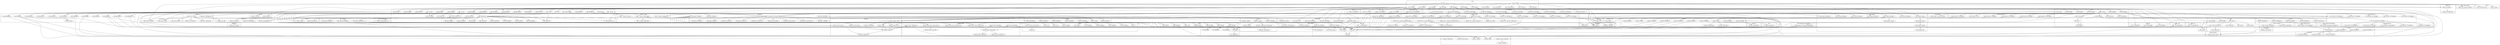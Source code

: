 digraph {
graph [overlap=false]
subgraph cluster_Exporter_Tiny {
	label="Exporter::Tiny";
	"Exporter::Tiny::mkopt";
	"Exporter::Tiny::BEGIN@297";
	"Exporter::Tiny::_exporter_validate_opts";
	"Exporter::Tiny::BEGIN@4";
	"Exporter::Tiny::BEGIN@206";
	"Exporter::Tiny::import";
	"Exporter::Tiny::BEGIN@283";
	"Exporter::Tiny::CORE:match";
	"Exporter::Tiny::BEGIN@189";
	"Exporter::Tiny::_exporter_permitted_regexp";
	"Exporter::Tiny::BEGIN@253";
	"Exporter::Tiny::CORE:sort";
	"Exporter::Tiny::CORE:regcomp";
	"Exporter::Tiny::BEGIN@3";
	"Exporter::Tiny::BEGIN@5";
	"Exporter::Tiny::__ANON__[Exporter/Tiny.pm:38]";
	"Exporter::Tiny::BEGIN@170";
	"Exporter::Tiny::CORE:qr";
	"Exporter::Tiny::_exporter_expand_sub";
	"Exporter::Tiny::BEGIN@48";
	"Exporter::Tiny::BEGIN@5.1";
	"Exporter::Tiny::_exporter_install_sub";
	"Exporter::Tiny::BEGIN@143";
}
subgraph cluster_Types_Serialiser {
	label="Types::Serialiser";
	"Types::Serialiser::BEGIN@102";
	"Types::Serialiser::BEGIN@20";
}
subgraph cluster_DBD_Pg {
	label="DBD::Pg";
	"DBD::Pg::bootstrap";
	"DBD::Pg::BEGIN@24";
	"DBD::Pg::BEGIN@23";
	"DBD::Pg::BEGIN@19";
	"DBD::Pg::driver";
	"DBD::Pg::BEGIN@22";
	"DBD::Pg::BEGIN@21";
}
subgraph cluster_List_Util {
	label="List::Util";
	"List::Util::BEGIN@31";
	"List::Util::BEGIN@9";
	"List::Util::BEGIN@10";
}
subgraph cluster_DynaLoader {
	label="DynaLoader";
	"DynaLoader::dl_undef_symbols";
	"DynaLoader::BEGIN@92";
	"DynaLoader::CORE:ftfile";
	"DynaLoader::bootstrap";
	"DynaLoader::CORE:ftsize";
	"DynaLoader::CORE:ftdir";
	"DynaLoader::BEGIN@17";
	"DynaLoader::dl_load_file";
	"DynaLoader::CORE:subst";
	"DynaLoader::dl_install_xsub";
	"DynaLoader::dl_load_flags";
	"DynaLoader::BEGIN@21";
	"DynaLoader::dl_find_symbol";
}
subgraph cluster_warnings_register {
	label="warnings::register";
	"warnings::register::import";
}
subgraph cluster_overloading {
	label="overloading";
	"overloading::BEGIN@2";
	"overloading::unimport";
}
subgraph cluster_DBD_Pg_db {
	label="DBD::Pg::db";
	"DBD::Pg::db::BEGIN@258";
	"DBD::Pg::db::prepare";
	"DBD::Pg::db::_login";
	"DBD::Pg::db::BEGIN@260";
}
subgraph cluster_DBD_Pg_st {
	label="DBD::Pg::st";
	"DBD::Pg::st::_prepare";
}
subgraph cluster_Internals {
	label="Internals";
	"Internals::SvREADONLY";
}
subgraph cluster_DBD__mem_common {
	label="DBD::_mem::common";
	"DBD::_mem::common::DESTROY";
}
subgraph cluster_DBD___st {
	label="DBD::_::st";
	"DBD::_::st::BEGIN@1856";
}
subgraph cluster_version_regex {
	label="version::regex";
	"version::regex::BEGIN@5";
	"version::regex::BEGIN@3";
	"version::regex::CORE:qr";
	"version::regex::CORE:regcomp";
}
subgraph cluster_Exporter {
	label="Exporter";
	"Exporter::export_ok_tags";
	"Exporter::export_to_level";
	"Exporter::CORE:subst";
	"Exporter::export";
	"Exporter::import";
	"Exporter::as_heavy";
	"Exporter::CORE:match";
	"Exporter::require_version";
}
subgraph cluster_DBI_dr {
	label="DBI::dr";
	"DBI::dr::disconnect_all";
	"DBI::dr::connect";
}
subgraph cluster_Exporter_Heavy {
	label="Exporter::Heavy";
	"Exporter::Heavy::heavy_export";
	"Exporter::Heavy::CORE:match";
	"Exporter::Heavy::heavy_require_version";
	"Exporter::Heavy::CORE:subst";
	"Exporter::Heavy::BEGIN@4";
	"Exporter::Heavy::heavy_export_ok_tags";
	"Exporter::Heavy::BEGIN@3";
	"Exporter::Heavy::heavy_export_to_level";
	"Exporter::Heavy::BEGIN@188";
	"Exporter::Heavy::_push_tags";
}
subgraph cluster_mro {
	label="mro";
	"mro::method_changed_in";
}
subgraph cluster_Types_Serialiser_BooleanBase {
	label="Types::Serialiser::BooleanBase";
	"Types::Serialiser::BooleanBase::BEGIN@116";
}
subgraph cluster_Scalar_Util {
	label="Scalar::Util";
	"Scalar::Util::BEGIN@10";
	"Scalar::Util::BEGIN@9";
	"Scalar::Util::weaken";
}
subgraph cluster_DBI_common {
	label="DBI::common";
	"DBI::common::FETCH";
	"DBI::common::STORE";
	"DBI::common::DESTROY";
}
subgraph cluster_DBD___common {
	label="DBD::_::common";
	"DBD::_::common::BEGIN@1369";
	"DBD::_::common::CORE:match";
	"DBD::_::common::trace_msg";
	"DBD::_::common::install_method";
}
subgraph cluster_DBI_st {
	label="DBI::st";
	"DBI::st::execute";
	"DBI::st::fetchrow_array";
}
subgraph cluster_common_sense {
	label="common::sense";
	"common::sense::import";
}
subgraph cluster_XSLoader {
	label="XSLoader";
	"XSLoader::load";
}
subgraph cluster_List_MoreUtils {
	label="List::MoreUtils";
	"List::MoreUtils::BEGIN@13";
	"List::MoreUtils::BEGIN@7";
	"List::MoreUtils::BEGIN@93";
	"List::MoreUtils::BEGIN@8";
	"List::MoreUtils::BEGIN@12";
	"List::MoreUtils::BEGIN@3";
	"List::MoreUtils::BEGIN@5";
	"List::MoreUtils::bootstrap";
	"List::MoreUtils::firstidx";
	"List::MoreUtils::BEGIN@4";
}
subgraph cluster_JSON {
	label="JSON";
	"JSON::_set_module";
	"JSON::BEGIN@4";
	"JSON::BEGIN@9";
	"JSON::is_xs";
	"JSON::BEGIN@2";
	"JSON::BEGIN@319";
	"JSON::backend";
	"JSON::_load_xs";
	"JSON::BEGIN@5";
	"JSON::BEGIN@6";
	"JSON::CORE:close";
	"JSON::CORE:readline";
	"JSON::import";
}
subgraph cluster_utf8 {
	label="utf8";
	"utf8::encode";
}
subgraph cluster_List_MoreUtils_PP {
	label="List::MoreUtils::PP";
	"List::MoreUtils::PP::BEGIN@4";
	"List::MoreUtils::PP::BEGIN@327";
	"List::MoreUtils::PP::BEGIN@334";
	"List::MoreUtils::PP::BEGIN@3";
	"List::MoreUtils::PP::BEGIN@5";
}
subgraph cluster_DBD_Pg_dr {
	label="DBD::Pg::dr";
	"DBD::Pg::dr::CORE:subst";
	"DBD::Pg::dr::BEGIN@180";
	"DBD::Pg::dr::CORE:match";
	"DBD::Pg::dr::connect";
}
subgraph cluster_DBI_db {
	label="DBI::db";
	"DBI::db::prepare";
	"DBI::db::connected";
}
subgraph cluster_Time_HiRes {
	label="Time::HiRes";
	"Time::HiRes::time";
	"Time::HiRes::BEGIN@4";
	"Time::HiRes::bootstrap";
	"Time::HiRes::BEGIN@43";
	"Time::HiRes::BEGIN@3";
	"Time::HiRes::import";
}
subgraph cluster_JSON_Backend_XS_Supportable {
	label="JSON::Backend::XS::Supportable";
	"JSON::Backend::XS::Supportable::BEGIN@99";
}
subgraph cluster_overload {
	label="overload";
	"overload::BEGIN@144";
	"overload::OVERLOAD";
	"overload::BEGIN@83";
	"overload::import";
	"overload::BEGIN@114";
}
subgraph cluster_UNIVERSAL {
	label="UNIVERSAL";
	"UNIVERSAL::isa";
	"UNIVERSAL::VERSION";
	"UNIVERSAL::can";
}
subgraph cluster_DBD___db {
	label="DBD::_::db";
	"DBD::_::db::BEGIN@1534";
}
subgraph cluster_Carp {
	label="Carp";
	"Carp::BEGIN@61";
	"Carp::BEGIN@131";
	"Carp::BEGIN@568";
	"Carp::BEGIN@73";
	"Carp::BEGIN@3";
	"Carp::BEGIN@6";
	"Carp::BEGIN@49";
	"Carp::BEGIN@575";
	"Carp::BEGIN@5";
	"Carp::BEGIN@171";
	"Carp::BEGIN@4";
	"Carp::BEGIN@555";
	"Carp::_fetch_sub";
}
subgraph cluster_DBI__firesafe {
	label="DBI::_firesafe";
	"DBI::_firesafe::BEGIN@14";
	"DBI::_firesafe::BEGIN@12";
	"DBI::_firesafe::BEGIN@13";
}
subgraph cluster_Config {
	label="Config";
	"Config::import";
	"Config::BEGIN@9";
	"Config::BEGIN@10";
	"Config::BEGIN@47";
	"Config::FETCH";
	"Config::TIEHASH";
	"Config::BEGIN@11";
}
subgraph cluster_DBI_var {
	label="DBI::var";
	"DBI::var::TIESCALAR";
}
subgraph cluster_Getopt_Std {
	label="Getopt::Std";
	"Getopt::Std::getopts";
	"Getopt::Std::CORE:match";
}
subgraph cluster_JSON_Backend_PP {
	label="JSON::Backend::PP";
	"JSON::Backend::PP::BEGIN@403";
}
subgraph cluster_version {
	label="version";
	"version::import";
	"version::qv";
	"version::BEGIN@5";
	"version::(\"\"";
	"version::BEGIN@20";
	"version::(cmp";
	"version::(bool";
	"version::_VERSION";
	"version::__ANON__[version.pm:52]";
	"version::BEGIN@7";
	"version::BEGIN@4";
}
subgraph cluster_strict {
	label="strict";
	"strict::CORE:match";
	"strict::CORE:regcomp";
	"strict::bits";
	"strict::import";
	"strict::unimport";
}
subgraph cluster_DBD___dr {
	label="DBD::_::dr";
	"DBD::_::dr::BEGIN@1469";
}
subgraph cluster_base {
	label="base";
	"base::__ANON__[base.pm:70]";
	"base::CORE:match";
	"base::has_attr";
	"base::BEGIN@4";
	"base::has_fields";
	"base::import";
	"base::CORE:subst";
	"base::BEGIN@3";
}
subgraph cluster_attributes {
	label="attributes";
	"attributes::reftype";
	"attributes::_modify_attrs";
	"attributes::CORE:qr";
	"attributes::_modify_attrs_and_deprecate";
	"attributes::BEGIN@9";
	"attributes::import";
}
subgraph cluster_DBD_Pg_DefaultValue {
	label="DBD::Pg::DefaultValue";
	"DBD::Pg::DefaultValue::new";
}
subgraph cluster_main {
	label="main";
	"main::BEGIN@5";
	"main::BEGIN@9";
	"main::BEGIN@4";
	"main::CORE:print";
	"main::CORE:match";
	"main::BEGIN@6";
	"main::BEGIN@3";
	"main::CORE:regcomp";
	"main::BEGIN@8";
	"main::RUNTIME";
	"main::BEGIN@7";
	"main::NULL";
	"main::CORE:open";
	"main::CORE:close";
}
subgraph cluster_DBI {
	label="DBI";
	"DBI::END";
	"DBI::BEGIN@294";
	"DBI::connect";
	"DBI::BEGIN@290";
	"DBI::CORE:subst";
	"DBI::_new_handle";
	"DBI::BEGIN@178";
	"DBI::__ANON__[DBI.pm:751]";
	"DBI::disconnect_all";
	"DBI::BEGIN@1054";
	"DBI::install_driver";
	"DBI::BEGIN@553";
	"DBI::SQL_DECIMAL";
	"DBI::SQL_REAL";
	"DBI::BEGIN@985";
	"DBI::SQL_FLOAT";
	"DBI::BEGIN@181";
	"DBI::BEGIN@710";
	"DBI::CORE:match";
	"DBI::BEGIN@179";
	"DBI::BEGIN@857";
	"DBI::bootstrap";
	"DBI::SQL_SMALLINT";
	"DBI::SQL_INTEGER";
	"DBI::SQL_BIGINT";
	"DBI::setup_driver";
	"DBI::_install_method";
	"DBI::_new_drh";
	"DBI::SQL_NUMERIC";
	"DBI::_new_dbh";
	"DBI::BEGIN@177";
	"DBI::_new_sth";
	"DBI::BEGIN@888";
	"DBI::BEGIN@823";
	"DBI::SQL_DOUBLE";
	"DBI::BEGIN@13";
}
subgraph cluster_constant {
	label="constant";
	"constant::BEGIN@126";
	"constant::BEGIN@6";
	"constant::import";
	"constant::BEGIN@64";
	"constant::CORE:qr";
	"constant::BEGIN@2";
	"constant::BEGIN@39";
	"constant::BEGIN@4";
	"constant::BEGIN@3";
	"constant::CORE:regcomp";
	"constant::BEGIN@24";
	"constant::CORE:match";
}
subgraph cluster_vars {
	label="vars";
	"vars::BEGIN@8";
	"vars::CORE:match";
	"vars::BEGIN@3";
	"vars::import";
	"vars::BEGIN@7";
}
subgraph cluster_List_MoreUtils_XS {
	label="List::MoreUtils::XS";
	"List::MoreUtils::XS::BEGIN@3";
	"List::MoreUtils::XS::BEGIN@10";
	"List::MoreUtils::XS::BEGIN@4";
	"List::MoreUtils::XS::BEGIN@7";
	"List::MoreUtils::XS::BEGIN@5";
	"List::MoreUtils::XS::BEGIN@1";
}
subgraph cluster_JSON_Backend_XS {
	label="JSON::Backend::XS";
	"JSON::Backend::XS::BEGIN@9";
	"JSON::Backend::XS::BEGIN@11";
	"JSON::Backend::XS::BEGIN@29";
	"JSON::Backend::XS::BEGIN@42";
	"JSON::Backend::XS::init";
	"JSON::Backend::XS::BEGIN@18";
}
subgraph cluster_warnings {
	label="warnings";
	"warnings::CORE:regcomp";
	"warnings::register_categories";
	"warnings::_mkMask";
	"warnings::import";
	"warnings::CORE:match";
	"warnings::unimport";
}
subgraph cluster_JSON_XS {
	label="JSON::XS";
	"JSON::XS::BEGIN@104";
	"JSON::XS::BEGIN@1736";
	"JSON::XS::BEGIN@111";
	"JSON::XS::BEGIN@112";
	"JSON::XS::BEGIN@114";
}
subgraph cluster_Data_Dumper {
	label="Data::Dumper";
	"Data::Dumper::BEGIN@272";
	"Data::Dumper::new";
	"Data::Dumper::BEGIN@22";
	"Data::Dumper::_vstring";
	"Data::Dumper::Dump";
	"Data::Dumper::Dumper";
	"Data::Dumper::BEGIN@18";
	"Data::Dumper::BEGIN@731";
	"Data::Dumper::Dumpxs";
	"Data::Dumper::BEGIN@12";
	"Data::Dumper::BEGIN@24";
}
subgraph cluster_Types_Serialiser_Error {
	label="Types::Serialiser::Error";
	"Types::Serialiser::Error::BEGIN@145";
}
subgraph cluster_JSON_Boolean {
	label="JSON::Boolean";
	"JSON::Boolean::_overrride_overload";
}
subgraph cluster_bytes {
	label="bytes";
	"bytes::import";
}
"main::BEGIN@3" -> "DBI::BEGIN@13";
"main::NULL" -> "main::BEGIN@8";
"Types::Serialiser::BooleanBase::BEGIN@116" -> "overload::import";
"Types::Serialiser::Error::BEGIN@145" -> "overload::import";
"DynaLoader::BEGIN@21" -> "Config::BEGIN@11";
"vars::BEGIN@7" -> "warnings::register::import";
"constant::BEGIN@4" -> "warnings::register::import";
"overload::BEGIN@144" -> "warnings::register::import";
"DBD::Pg::BEGIN@19" -> "version::BEGIN@4";
"main::BEGIN@9" -> "List::MoreUtils::BEGIN@13";
"DBI::BEGIN@177" -> "Carp::BEGIN@4";
"main::RUNTIME" -> "main::CORE:print";
"DynaLoader::bootstrap" -> "DynaLoader::dl_load_flags";
"main::BEGIN@5" -> "overload::BEGIN@144";
"DBI::install_driver" -> "DBI::setup_driver";
"main::BEGIN@3" -> "DBI::setup_driver";
"List::MoreUtils::BEGIN@12" -> "Exporter::Tiny::BEGIN@3";
"DBI::install_driver" -> "DBI::SQL_BIGINT";
"DBI::BEGIN@177" -> "Carp::BEGIN@3";
"JSON::BEGIN@2" -> "JSON::XS::BEGIN@111";
"DBI::BEGIN@177" -> "Carp::BEGIN@49";
"DynaLoader::BEGIN@21" -> "Config::BEGIN@9";
"main::BEGIN@3" -> "DBI::BEGIN@857";
"JSON::_load_xs" -> "JSON::Backend::XS::BEGIN@42";
"DBI::install_driver" -> "DBD::Pg::dr::BEGIN@180";
"main::BEGIN@3" -> "DBI::BEGIN@985";
"Data::Dumper::Dump" -> "Data::Dumper::Dumpxs";
"base::import" -> "UNIVERSAL::isa";
"DBI::setup_driver" -> "UNIVERSAL::isa";
"JSON::BEGIN@2" -> "JSON::XS::BEGIN@112";
"main::BEGIN@7" -> "Time::HiRes::BEGIN@4";
"main::BEGIN@6" -> "JSON::BEGIN@9";
"DynaLoader::bootstrap" -> "DynaLoader::dl_find_symbol";
"main::RUNTIME" -> "List::MoreUtils::firstidx";
"main::BEGIN@3" -> "DBD::_::dr::BEGIN@1469";
"overloading::BEGIN@2" -> "warnings::import";
"List::MoreUtils::XS::BEGIN@5" -> "warnings::import";
"Scalar::Util::BEGIN@10" -> "warnings::import";
"Carp::BEGIN@5" -> "warnings::import";
"Exporter::Tiny::BEGIN@5" -> "warnings::import";
"DBI::_firesafe::BEGIN@13" -> "warnings::import";
"List::Util::BEGIN@10" -> "warnings::import";
"List::MoreUtils::PP::BEGIN@5" -> "warnings::import";
"Config::BEGIN@10" -> "warnings::import";
"List::MoreUtils::BEGIN@5" -> "warnings::import";
"JSON::XS::BEGIN@114" -> "Types::Serialiser::BEGIN@102";
"List::MoreUtils::BEGIN@12" -> "Exporter::Tiny::BEGIN@170";
"DBI::BEGIN@181" -> "Exporter::Heavy::heavy_export_ok_tags";
"DBI::install_driver" -> "Exporter::Heavy::heavy_export_ok_tags";
"List::MoreUtils::BEGIN@12" -> "Exporter::Tiny::BEGIN@143";
"main::BEGIN@5" -> "Data::Dumper::BEGIN@731";
"main::BEGIN@6" -> "JSON::_load_xs";
"base::__ANON__[base.pm:70]" -> "base::CORE:subst";
"Exporter::require_version" -> "Exporter::as_heavy";
"Exporter::export" -> "Exporter::as_heavy";
"Exporter::export_to_level" -> "Exporter::as_heavy";
"Exporter::export_ok_tags" -> "Exporter::as_heavy";
"Config::BEGIN@11" -> "vars::BEGIN@7";
"DBI::BEGIN@177" -> "Carp::BEGIN@6";
"main::BEGIN@5" -> "Data::Dumper::BEGIN@24";
"main::BEGIN@9" -> "Exporter::Tiny::import";
"List::MoreUtils::BEGIN@13" -> "List::MoreUtils::XS::BEGIN@5";
"DBD::Pg::dr::connect" -> "DBI::_new_dbh";
"Carp::BEGIN@61" -> "Carp::_fetch_sub";
"Carp::BEGIN@73" -> "Carp::_fetch_sub";
"Exporter::as_heavy" -> "Exporter::CORE:subst";
"Exporter::import" -> "Exporter::CORE:subst";
"main::RUNTIME" -> "main::CORE:match";
"DBI::BEGIN@177" -> "Carp::BEGIN@568";
"List::MoreUtils::BEGIN@12" -> "Exporter::Tiny::BEGIN@253";
"DBD::Pg::db::prepare" -> "DBD::Pg::st::_prepare";
"JSON::XS::BEGIN@114" -> "Types::Serialiser::Error::BEGIN@145";
"attributes::_modify_attrs_and_deprecate" -> "attributes::_modify_attrs";
"JSON::_load_xs" -> "JSON::CORE:close";
"JSON::_load_xs" -> "JSON::Boolean::_overrride_overload";
"JSON::Backend::XS::BEGIN@9" -> "constant::import";
"JSON::Backend::XS::BEGIN@11" -> "constant::import";
"JSON::Backend::XS::BEGIN@18" -> "constant::import";
"Data::Dumper::BEGIN@272" -> "constant::import";
"DBI::BEGIN@177" -> "Carp::BEGIN@575";
"DBD::Pg::BEGIN@19" -> "version::BEGIN@7";
"DBD::Pg::driver" -> "DBD::_::common::install_method";
"Data::Dumper::BEGIN@272" -> "constant::BEGIN@64";
"main::BEGIN@9" -> "List::MoreUtils::BEGIN@12";
"main::BEGIN@3" -> "DBI::BEGIN@710";
"DynaLoader::BEGIN@92" -> "attributes::CORE:qr";
"DBI::install_driver" -> "DBI::SQL_REAL";
"DynaLoader::BEGIN@21" -> "Config::BEGIN@10";
"DBD::Pg::BEGIN@19" -> "version::import";
"main::RUNTIME" -> "main::CORE:close";
"JSON::BEGIN@6" -> "base::BEGIN@3";
"List::MoreUtils::BEGIN@12" -> "Exporter::Tiny::BEGIN@206";
"DBD::Pg::BEGIN@19" -> "version::regex::CORE:regcomp";
"Data::Dumper::Dumper" -> "Data::Dumper::Dump";
"main::BEGIN@5" -> "overload::BEGIN@114";
"DynaLoader::bootstrap" -> "DBD::Pg::bootstrap";
"main::RUNTIME" -> "DBI::db::prepare";
"List::MoreUtils::XS::BEGIN@1" -> "List::MoreUtils::PP::BEGIN@4";
"Exporter::as_heavy" -> "Exporter::Heavy::BEGIN@188";
"Data::Dumper::BEGIN@272" -> "constant::BEGIN@2";
"DynaLoader::bootstrap" -> "DynaLoader::CORE:subst";
"List::MoreUtils::BEGIN@12" -> "Exporter::Tiny::BEGIN@5.1";
"main::BEGIN@3" -> "Exporter::import";
"main::BEGIN@8" -> "Exporter::import";
"main::BEGIN@5" -> "Exporter::import";
"Data::Dumper::BEGIN@22" -> "Exporter::import";
"JSON::XS::BEGIN@111" -> "Exporter::import";
"DBD::Pg::db::BEGIN@258" -> "Exporter::import";
"Getopt::Std::getopts" -> "Exporter::import";
"main::RUNTIME" -> "Getopt::Std::getopts";
"main::BEGIN@5" -> "overload::BEGIN@83";
"DBD::Pg::dr::connect" -> "DBD::Pg::db::_login";
"main::BEGIN@9" -> "List::MoreUtils::BEGIN@5";
"main::BEGIN@3" -> "DBI::BEGIN@823";
"DBI::install_driver" -> "DBI::_firesafe::BEGIN@13";
"Config::BEGIN@11" -> "vars::BEGIN@8";
"Data::Dumper::Dumpxs" -> "Data::Dumper::new";
"DBI::BEGIN@177" -> "Carp::BEGIN@555";
"main::BEGIN@5" -> "Data::Dumper::BEGIN@22";
"warnings::register_categories" -> "warnings::_mkMask";
"JSON::_load_xs" -> "JSON::Backend::XS::Supportable::BEGIN@99";
"main::RUNTIME" -> "DBI::st::execute";
"main::BEGIN@3" -> "List::Util::BEGIN@10";
"JSON::BEGIN@2" -> "JSON::XS::BEGIN@114";
"main::BEGIN@6" -> "JSON::BEGIN@6";
"JSON::_load_xs" -> "JSON::Backend::XS::BEGIN@18";
"main::BEGIN@3" -> "Scalar::Util::weaken";
"base::__ANON__[base.pm:70]" -> "utf8::encode";
"JSON::BEGIN@2" -> "XSLoader::load";
"List::MoreUtils::XS::BEGIN@10" -> "XSLoader::load";
"Data::Dumper::BEGIN@24" -> "XSLoader::load";
"DynaLoader::BEGIN@92" -> "XSLoader::load";
"main::BEGIN@3" -> "XSLoader::load";
"DBI::db::prepare" -> "DBD::Pg::db::prepare";
"DBI::install_driver" -> "DBD::Pg::BEGIN@22";
"DynaLoader::bootstrap" -> "DBI::bootstrap";
"main::BEGIN@9" -> "List::MoreUtils::BEGIN@8";
"Getopt::Std::getopts" -> "Getopt::Std::CORE:match";
"DBD::Pg::BEGIN@19" -> "version::BEGIN@20";
"DBI::BEGIN@177" -> "Carp::BEGIN@61";
"Data::Dumper::BEGIN@272" -> "constant::BEGIN@24";
"attributes::import" -> "attributes::reftype";
"DBI::install_driver" -> "DBI::SQL_DECIMAL";
"DBD::Pg::BEGIN@19" -> "version::BEGIN@5";
"List::MoreUtils::XS::BEGIN@1" -> "List::MoreUtils::PP::BEGIN@327";
"List::MoreUtils::XS::BEGIN@10" -> "DynaLoader::bootstrap";
"main::BEGIN@7" -> "DynaLoader::bootstrap";
"DBI::install_driver" -> "DynaLoader::bootstrap";
"DBI::BEGIN@181" -> "DynaLoader::bootstrap";
"DynaLoader::bootstrap" -> "DynaLoader::dl_install_xsub";
"DynaLoader::bootstrap" -> "Time::HiRes::bootstrap";
"Exporter::import" -> "Exporter::Heavy::heavy_export";
"Exporter::Heavy::heavy_export_to_level" -> "Exporter::Heavy::heavy_export";
"Time::HiRes::import" -> "Exporter::export_to_level";
"JSON::import" -> "Exporter::export_to_level";
"Data::Dumper::BEGIN@272" -> "constant::BEGIN@3";
"DynaLoader::bootstrap" -> "DynaLoader::CORE:ftfile";
"DBI::_new_dbh" -> "DBI::_new_handle";
"DBI::_new_drh" -> "DBI::_new_handle";
"DBI::_new_sth" -> "DBI::_new_handle";
"DBI::install_driver" -> "DBD::Pg::db::BEGIN@258";
"main::BEGIN@3" -> "DBI::BEGIN@294";
"Exporter::Tiny::_exporter_permitted_regexp" -> "Exporter::Tiny::CORE:qr";
"Data::Dumper::BEGIN@272" -> "constant::BEGIN@126";
"DBD::Pg::dr::connect" -> "DBD::Pg::dr::CORE:match";
"DBI::install_driver" -> "DBI::SQL_DOUBLE";
"List::MoreUtils::BEGIN@12" -> "Exporter::Tiny::BEGIN@297";
"Exporter::Tiny::import" -> "Exporter::Tiny::mkopt";
"JSON::XS::BEGIN@114" -> "Types::Serialiser::BooleanBase::BEGIN@116";
"Exporter::as_heavy" -> "Exporter::Heavy::BEGIN@3";
"DBI::BEGIN@177" -> "Carp::BEGIN@5";
"DynaLoader::bootstrap" -> "DynaLoader::dl_load_file";
"main::RUNTIME" -> "Time::HiRes::time";
"Carp::BEGIN@4" -> "strict::CORE:regcomp";
"Exporter::Tiny::import" -> "Exporter::Tiny::_exporter_permitted_regexp";
"main::RUNTIME" -> "DBI::common::DESTROY";
"main::NULL" -> "DBI::common::DESTROY";
"main::BEGIN@3" -> "DBD::_::common::BEGIN@1369";
"Exporter::Heavy::heavy_export" -> "Exporter::Heavy::CORE:subst";
"main::RUNTIME" -> "DBD::_mem::common::DESTROY";
"main::NULL" -> "DBD::_mem::common::DESTROY";
"JSON::_load_xs" -> "JSON::BEGIN@2";
"DBI::BEGIN@294" -> "strict::import";
"Config::BEGIN@9" -> "strict::import";
"version::regex::BEGIN@3" -> "strict::import";
"List::Util::BEGIN@9" -> "strict::import";
"DBD::Pg::db::BEGIN@260" -> "strict::import";
"constant::BEGIN@3" -> "strict::import";
"DBD::_::db::BEGIN@1534" -> "strict::import";
"DBD::_::dr::BEGIN@1469" -> "strict::import";
"DBI::_firesafe::BEGIN@12" -> "strict::import";
"attributes::BEGIN@9" -> "strict::import";
"vars::BEGIN@8" -> "strict::import";
"main::BEGIN@4" -> "strict::import";
"List::MoreUtils::XS::BEGIN@4" -> "strict::import";
"DBD::_::st::BEGIN@1856" -> "strict::import";
"Time::HiRes::BEGIN@4" -> "strict::import";
"Carp::BEGIN@4" -> "strict::import";
"JSON::BEGIN@4" -> "strict::import";
"DBD::_::common::BEGIN@1369" -> "strict::import";
"List::MoreUtils::PP::BEGIN@4" -> "strict::import";
"Exporter::Tiny::BEGIN@4" -> "strict::import";
"DBD::Pg::dr::BEGIN@180" -> "strict::import";
"Scalar::Util::BEGIN@9" -> "strict::import";
"version::BEGIN@5" -> "strict::import";
"Exporter::Heavy::BEGIN@3" -> "strict::import";
"base::BEGIN@3" -> "strict::import";
"List::MoreUtils::BEGIN@4" -> "strict::import";
"DBD::Pg::dr::connect" -> "DBI::common::STORE";
"DBI::__ANON__[DBI.pm:751]" -> "DBI::common::STORE";
"DBI::connect" -> "DBI::common::STORE";
"JSON::_load_xs" -> "JSON::Backend::XS::BEGIN@29";
"DBI::dr::connect" -> "DBD::Pg::dr::connect";
"Exporter::Tiny::BEGIN@253" -> "strict::unimport";
"Config::BEGIN@47" -> "strict::unimport";
"JSON::Backend::XS::BEGIN@29" -> "strict::unimport";
"constant::BEGIN@64" -> "strict::unimport";
"Carp::BEGIN@575" -> "strict::unimport";
"List::Util::BEGIN@31" -> "strict::unimport";
"DBI::BEGIN@857" -> "strict::unimport";
"List::MoreUtils::PP::BEGIN@334" -> "strict::unimport";
"List::MoreUtils::BEGIN@93" -> "strict::unimport";
"Exporter::Tiny::BEGIN@297" -> "strict::unimport";
"DBI::BEGIN@823" -> "strict::unimport";
"DBI::BEGIN@888" -> "strict::unimport";
"Carp::BEGIN@555" -> "strict::unimport";
"Time::HiRes::BEGIN@43" -> "strict::unimport";
"Exporter::Tiny::BEGIN@189" -> "strict::unimport";
"JSON::BEGIN@319" -> "strict::unimport";
"JSON::Backend::XS::Supportable::BEGIN@99" -> "strict::unimport";
"Exporter::Tiny::BEGIN@170" -> "strict::unimport";
"DBI::BEGIN@290" -> "strict::unimport";
"Exporter::Heavy::BEGIN@4" -> "strict::unimport";
"Exporter::Tiny::BEGIN@48" -> "strict::unimport";
"Exporter::Tiny::BEGIN@143" -> "strict::unimport";
"constant::BEGIN@126" -> "strict::unimport";
"DBI::BEGIN@985" -> "strict::unimport";
"DBI::BEGIN@710" -> "strict::unimport";
"JSON::Backend::XS::BEGIN@42" -> "strict::unimport";
"Carp::BEGIN@131" -> "strict::unimport";
"version::BEGIN@20" -> "strict::unimport";
"JSON::Backend::PP::BEGIN@403" -> "strict::unimport";
"Exporter::Tiny::BEGIN@206" -> "strict::unimport";
"constant::BEGIN@39" -> "strict::unimport";
"DBI::BEGIN@553" -> "strict::unimport";
"DBI::BEGIN@1054" -> "strict::unimport";
"Exporter::Tiny::_exporter_expand_sub" -> "Exporter::Tiny::CORE:regcomp";
"Exporter::Tiny::_exporter_permitted_regexp" -> "Exporter::Tiny::CORE:regcomp";
"constant::import" -> "mro::method_changed_in";
"DBI::install_driver" -> "DBI::SQL_INTEGER";
"Data::Dumper::BEGIN@272" -> "constant::CORE:qr";
"Exporter::Tiny::import" -> "Exporter::Tiny::_exporter_install_sub";
"Exporter::Heavy::heavy_export" -> "Exporter::Heavy::CORE:match";
"List::MoreUtils::XS::BEGIN@1" -> "List::MoreUtils::PP::BEGIN@334";
"DBI::BEGIN@177" -> "Carp::BEGIN@131";
"constant::import" -> "constant::CORE:match";
"Data::Dumper::BEGIN@272" -> "constant::BEGIN@39";
"main::BEGIN@3" -> "DBI::BEGIN@553";
"JSON::_load_xs" -> "JSON::CORE:readline";
"Exporter::Tiny::BEGIN@5.1" -> "warnings::unimport";
"Carp::BEGIN@6" -> "warnings::unimport";
"Exporter::Tiny::BEGIN@283" -> "warnings::unimport";
"Carp::BEGIN@568" -> "warnings::unimport";
"Exporter::Heavy::BEGIN@188" -> "warnings::unimport";
"DBI::connect" -> "DBI::install_driver";
"main::BEGIN@6" -> "JSON::BEGIN@4";
"Carp::BEGIN@5" -> "warnings::CORE:match";
"JSON::BEGIN@6" -> "base::BEGIN@4";
"DBD::Pg::BEGIN@19" -> "version::regex::CORE:qr";
"DynaLoader::BEGIN@21" -> "version::(cmp";
"DynaLoader::BEGIN@92" -> "attributes::import";
"Exporter::Tiny::import" -> "Exporter::Tiny::__ANON__[Exporter/Tiny.pm:38]";
"main::BEGIN@3" -> "DBI::BEGIN@290";
"main::RUNTIME" -> "DBI::END";
"JSON::_set_module" -> "JSON::backend";
"JSON::is_xs" -> "JSON::backend";
"main::BEGIN@7" -> "Time::HiRes::import";
"main::BEGIN@5" -> "Data::Dumper::BEGIN@12";
"DBI::install_driver" -> "DBD::Pg::BEGIN@24";
"main::BEGIN@7" -> "Time::HiRes::BEGIN@43";
"JSON::_load_xs" -> "JSON::_set_module";
"main::BEGIN@3" -> "DBD::_::st::BEGIN@1856";
"Data::Dumper::BEGIN@272" -> "constant::BEGIN@6";
"List::MoreUtils::BEGIN@12" -> "Exporter::Tiny::BEGIN@189";
"overload::BEGIN@83" -> "overloading::BEGIN@2";
"main::BEGIN@6" -> "JSON::BEGIN@319";
"List::MoreUtils::XS::BEGIN@1" -> "List::MoreUtils::PP::BEGIN@5";
"JSON::BEGIN@6" -> "base::import";
"DynaLoader::bootstrap" -> "List::MoreUtils::bootstrap";
"Exporter::Tiny::import" -> "Exporter::Tiny::_exporter_expand_sub";
"DBI::BEGIN@181" -> "Exporter::export_ok_tags";
"DBI::install_driver" -> "Exporter::export_ok_tags";
"base::import" -> "base::has_fields";
"main::BEGIN@9" -> "List::MoreUtils::BEGIN@93";
"overload::import" -> "overload::OVERLOAD";
"List::MoreUtils::BEGIN@12" -> "Exporter::Tiny::BEGIN@4";
"DBI::install_driver" -> "DBI::_firesafe::BEGIN@14";
"main::BEGIN@3" -> "Scalar::Util::BEGIN@9";
"version::__ANON__[version.pm:52]" -> "version::qv";
"Exporter::Tiny::_exporter_expand_sub" -> "Exporter::Tiny::CORE:match";
"Exporter::Tiny::__ANON__[Exporter/Tiny.pm:38]" -> "Exporter::Tiny::CORE:match";
"DynaLoader::BEGIN@21" -> "version::(bool";
"main::NULL" -> "main::BEGIN@6";
"DBI::install_driver" -> "version::__ANON__[version.pm:52]";
"DBI::disconnect_all" -> "DBI::dr::disconnect_all";
"DBI::BEGIN@178" -> "DynaLoader::BEGIN@17";
"List::MoreUtils::BEGIN@12" -> "Exporter::Tiny::BEGIN@5";
"main::BEGIN@3" -> "DBI::BEGIN@178";
"main::NULL" -> "main::BEGIN@7";
"main::BEGIN@3" -> "Scalar::Util::BEGIN@10";
"Exporter::as_heavy" -> "Exporter::Heavy::BEGIN@4";
"DBD::Pg::dr::connect" -> "DBD::Pg::dr::CORE:subst";
"List::MoreUtils::XS::BEGIN@1" -> "List::MoreUtils::PP::BEGIN@3";
"List::MoreUtils::BEGIN@13" -> "List::MoreUtils::XS::BEGIN@10";
"List::MoreUtils::BEGIN@12" -> "Exporter::Tiny::BEGIN@48";
"List::MoreUtils::BEGIN@13" -> "List::MoreUtils::XS::BEGIN@7";
"Exporter::import" -> "Exporter::CORE:match";
"main::BEGIN@3" -> "DBI::BEGIN@888";
"attributes::import" -> "attributes::_modify_attrs_and_deprecate";
"base::import" -> "base::__ANON__[base.pm:70]";
"main::RUNTIME" -> "Data::Dumper::Dumper";
"Data::Dumper::BEGIN@731" -> "bytes::import";
"constant::BEGIN@24" -> "Internals::SvREADONLY";
"constant::import" -> "Internals::SvREADONLY";
"strict::unimport" -> "strict::bits";
"strict::import" -> "strict::bits";
"DBI::END" -> "DBD::_::common::trace_msg";
"DBI::install_driver" -> "DBI::SQL_SMALLINT";
"JSON::_load_xs" -> "JSON::Backend::XS::init";
"JSON::BEGIN@2" -> "JSON::XS::BEGIN@104";
"DBI::BEGIN@178" -> "DynaLoader::BEGIN@21";
"DBI::install_driver" -> "Exporter::Heavy::heavy_require_version";
"DBD::_::common::install_method" -> "DBD::_::common::CORE:match";
"List::MoreUtils::BEGIN@12" -> "Exporter::Tiny::BEGIN@283";
"main::BEGIN@6" -> "JSON::Backend::PP::BEGIN@403";
"main::NULL" -> "main::BEGIN@4";
"main::BEGIN@5" -> "Data::Dumper::BEGIN@272";
"JSON::_set_module" -> "JSON::is_xs";
"main::BEGIN@7" -> "Time::HiRes::BEGIN@3";
"DynaLoader::bootstrap" -> "DynaLoader::dl_undef_symbols";
"main::BEGIN@6" -> "JSON::BEGIN@5";
"Exporter::Heavy::heavy_export_ok_tags" -> "Exporter::Heavy::_push_tags";
"DBI::connect" -> "DBI::CORE:subst";
"DBI::install_driver" -> "DBI::CORE:subst";
"main::NULL" -> "main::BEGIN@5";
"DBD::Pg::BEGIN@19" -> "version::regex::BEGIN@3";
"JSON::XS::BEGIN@114" -> "Types::Serialiser::BEGIN@20";
"main::RUNTIME" -> "DBI::st::fetchrow_array";
"DBI::install_driver" -> "DBD::Pg::DefaultValue::new";
"Exporter::Tiny::import" -> "Exporter::Tiny::_exporter_validate_opts";
"main::RUNTIME" -> "main::CORE:open";
"JSON::BEGIN@2" -> "JSON::XS::BEGIN@1736";
"DynaLoader::BEGIN@21" -> "Config::TIEHASH";
"DBI::install_driver" -> "DBD::Pg::BEGIN@23";
"main::BEGIN@3" -> "DBI::BEGIN@177";
"Exporter::Heavy::heavy_require_version" -> "version::_VERSION";
"DBI::install_driver" -> "DBI::SQL_NUMERIC";
"DynaLoader::BEGIN@21" -> "Config::BEGIN@47";
"main::BEGIN@9" -> "List::MoreUtils::BEGIN@3";
"DBD::Pg::dr::connect" -> "DBI::common::FETCH";
"main::RUNTIME" -> "main::CORE:regcomp";
"JSON::_set_module" -> "UNIVERSAL::VERSION";
"main::BEGIN@3" -> "UNIVERSAL::VERSION";
"JSON::BEGIN@2" -> "UNIVERSAL::VERSION";
"DBD::Pg::BEGIN@19" -> "version::regex::BEGIN@5";
"DBI::__ANON__[DBI.pm:751]" -> "DBI::db::connected";
"DynaLoader::BEGIN@92" -> "attributes::BEGIN@9";
"DBD::Pg::driver" -> "version::(\"\"";
"base::import" -> "base::CORE:match";
"DBI::BEGIN@181" -> "DBI::CORE:match";
"main::BEGIN@5" -> "Data::Dumper::BEGIN@18";
"DynaLoader::BEGIN@21" -> "Config::import";
"DBI::__ANON__[DBI.pm:751]" -> "DBI::dr::connect";
"JSON::_load_xs" -> "JSON::Backend::XS::BEGIN@9";
"Data::Dumper::BEGIN@272" -> "constant::BEGIN@4";
"DBI::BEGIN@178" -> "Config::FETCH";
"DBI::BEGIN@177" -> "Carp::BEGIN@171";
"Types::Serialiser::BEGIN@20" -> "common::sense::import";
"JSON::XS::BEGIN@104" -> "common::sense::import";
"Data::Dumper::BEGIN@272" -> "Data::Dumper::_vstring";
"Exporter::import" -> "Exporter::export";
"Exporter::Heavy::heavy_export_to_level" -> "Exporter::export";
"List::MoreUtils::BEGIN@13" -> "List::MoreUtils::XS::BEGIN@3";
"Exporter::Tiny::_exporter_permitted_regexp" -> "Exporter::Tiny::CORE:sort";
"DBI::BEGIN@177" -> "Carp::BEGIN@73";
"DynaLoader::bootstrap" -> "DynaLoader::CORE:ftdir";
"main::BEGIN@3" -> "DBD::_::db::BEGIN@1534";
"DBI::install_driver" -> "Exporter::require_version";
"DBI::install_driver" -> "DBD::Pg::BEGIN@19";
"DBI::install_driver" -> "DBD::Pg::BEGIN@21";
"List::MoreUtils::XS::BEGIN@10" -> "List::MoreUtils::BEGIN@7";
"main::BEGIN@3" -> "List::Util::BEGIN@9";
"JSON::import" -> "Exporter::Heavy::heavy_export_to_level";
"Time::HiRes::import" -> "Exporter::Heavy::heavy_export_to_level";
"main::BEGIN@6" -> "JSON::import";
"DBD::Pg::db::prepare" -> "DBI::_new_sth";
"List::MoreUtils::BEGIN@13" -> "List::MoreUtils::XS::BEGIN@4";
"DBI::install_driver" -> "DBD::Pg::db::BEGIN@260";
"DBD::Pg::driver" -> "DBI::_new_drh";
"main::BEGIN@3" -> "DBI::_install_method";
"DBD::_::common::install_method" -> "DBI::_install_method";
"DBI::install_driver" -> "DBI::_firesafe::BEGIN@12";
"main::BEGIN@3" -> "DBI::var::TIESCALAR";
"vars::import" -> "vars::CORE:match";
"warnings::register::import" -> "warnings::register_categories";
"main::BEGIN@3" -> "List::Util::BEGIN@31";
"main::BEGIN@3" -> "DBI::BEGIN@179";
"JSON::_load_xs" -> "JSON::Backend::XS::BEGIN@11";
"DBI::install_driver" -> "DBI::SQL_FLOAT";
"main::BEGIN@3" -> "DBI::BEGIN@181";
"Carp::BEGIN@4" -> "strict::CORE:match";
"XSLoader::load" -> "DynaLoader::BEGIN@92";
"DynaLoader::bootstrap" -> "DynaLoader::CORE:ftsize";
"main::BEGIN@9" -> "List::MoreUtils::BEGIN@4";
"overload::BEGIN@83" -> "overloading::unimport";
"overload::BEGIN@114" -> "overloading::unimport";
"DBI::install_driver" -> "DBD::Pg::driver";
"List::MoreUtils::XS::BEGIN@10" -> "List::MoreUtils::XS::BEGIN@1";
"Carp::BEGIN@5" -> "warnings::CORE:regcomp";
"main::BEGIN@3" -> "DBI::BEGIN@1054";
"DBI::END" -> "DBI::disconnect_all";
"DBI::connect" -> "DBI::__ANON__[DBI.pm:751]";
"constant::import" -> "constant::CORE:regcomp";
"main::NULL" -> "main::BEGIN@3";
"Config::BEGIN@11" -> "vars::BEGIN@3";
"base::import" -> "base::has_attr";
"main::RUNTIME" -> "DBI::connect";
"List::MoreUtils::XS::BEGIN@10" -> "UNIVERSAL::can";
"attributes::import" -> "UNIVERSAL::can";
"main::BEGIN@9" -> "UNIVERSAL::can";
"Exporter::Tiny::_exporter_expand_sub" -> "UNIVERSAL::can";
"main::NULL" -> "main::BEGIN@9";
"base::BEGIN@4" -> "vars::import";
"constant::BEGIN@6" -> "vars::import";
"version::BEGIN@7" -> "vars::import";
"DBD::Pg::BEGIN@24" -> "vars::import";
"Config::BEGIN@11" -> "vars::import";
"List::MoreUtils::PP::BEGIN@327" -> "vars::import";
"version::regex::BEGIN@5" -> "vars::import";
"List::MoreUtils::XS::BEGIN@7" -> "vars::import";
}
